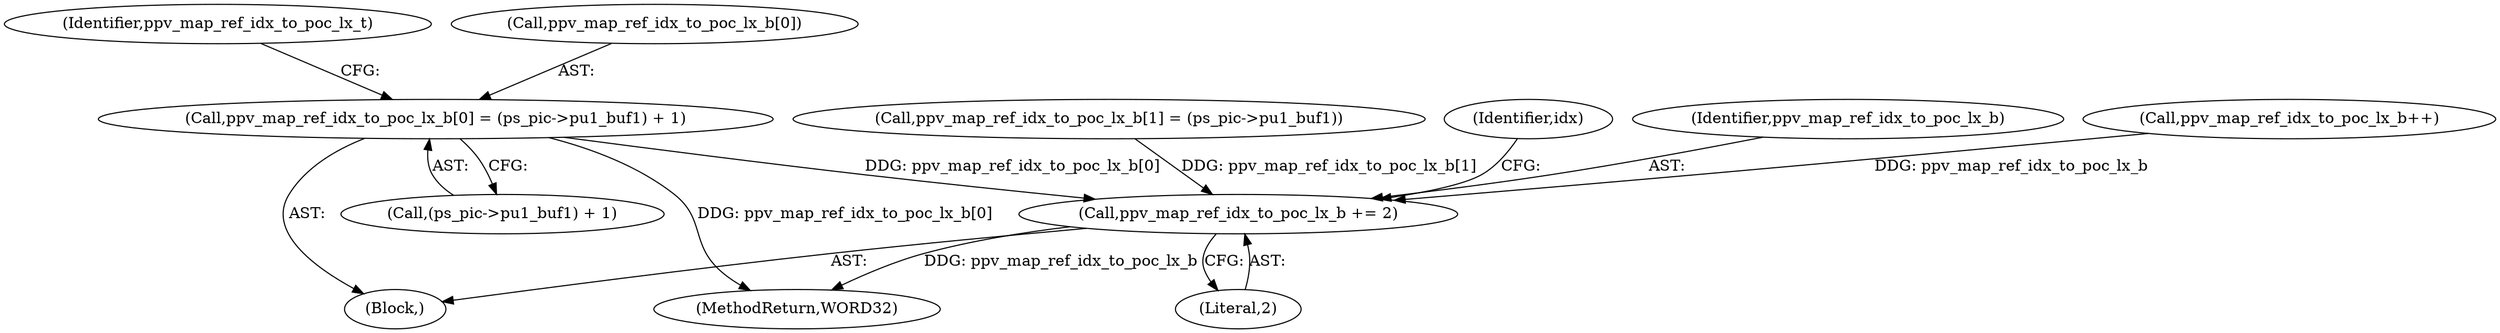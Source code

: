 digraph "0_Android_943323f1d9d3dd5c2634deb26cbe72343ca6b3db_2@array" {
"1000555" [label="(Call,ppv_map_ref_idx_to_poc_lx_b[0] = (ps_pic->pu1_buf1) + 1)"];
"1000576" [label="(Call,ppv_map_ref_idx_to_poc_lx_b += 2)"];
"1000548" [label="(Call,ppv_map_ref_idx_to_poc_lx_b[1] = (ps_pic->pu1_buf1))"];
"1001036" [label="(MethodReturn,WORD32)"];
"1000576" [label="(Call,ppv_map_ref_idx_to_poc_lx_b += 2)"];
"1000530" [label="(Identifier,idx)"];
"1000566" [label="(Identifier,ppv_map_ref_idx_to_poc_lx_t)"];
"1000559" [label="(Call,(ps_pic->pu1_buf1) + 1)"];
"1000555" [label="(Call,ppv_map_ref_idx_to_poc_lx_b[0] = (ps_pic->pu1_buf1) + 1)"];
"1000577" [label="(Identifier,ppv_map_ref_idx_to_poc_lx_b)"];
"1000513" [label="(Call,ppv_map_ref_idx_to_poc_lx_b++)"];
"1000578" [label="(Literal,2)"];
"1000556" [label="(Call,ppv_map_ref_idx_to_poc_lx_b[0])"];
"1000531" [label="(Block,)"];
"1000555" -> "1000531"  [label="AST: "];
"1000555" -> "1000559"  [label="CFG: "];
"1000556" -> "1000555"  [label="AST: "];
"1000559" -> "1000555"  [label="AST: "];
"1000566" -> "1000555"  [label="CFG: "];
"1000555" -> "1001036"  [label="DDG: ppv_map_ref_idx_to_poc_lx_b[0]"];
"1000555" -> "1000576"  [label="DDG: ppv_map_ref_idx_to_poc_lx_b[0]"];
"1000576" -> "1000531"  [label="AST: "];
"1000576" -> "1000578"  [label="CFG: "];
"1000577" -> "1000576"  [label="AST: "];
"1000578" -> "1000576"  [label="AST: "];
"1000530" -> "1000576"  [label="CFG: "];
"1000576" -> "1001036"  [label="DDG: ppv_map_ref_idx_to_poc_lx_b"];
"1000513" -> "1000576"  [label="DDG: ppv_map_ref_idx_to_poc_lx_b"];
"1000548" -> "1000576"  [label="DDG: ppv_map_ref_idx_to_poc_lx_b[1]"];
}
